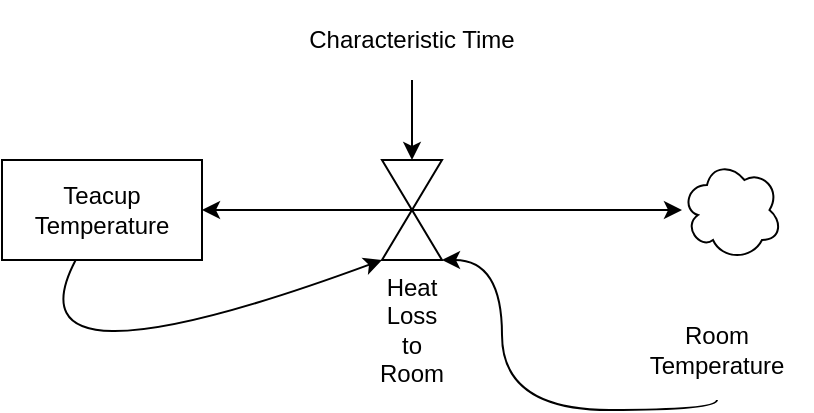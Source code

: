 <mxfile version="20.6.2" type="device"><diagram id="nHi-_M6qC4rsmJ_72PdH" name="Page-1"><mxGraphModel dx="744" dy="680" grid="1" gridSize="10" guides="1" tooltips="1" connect="1" arrows="1" fold="1" page="1" pageScale="1" pageWidth="850" pageHeight="1100" math="0" shadow="0"><root><mxCell id="0"/><mxCell id="1" parent="0"/><UserObject label="%Name%" placeholders="1" Name="Teacup Temperature" Doc="The temperature of the teacup" Units="C" _initial="0" _equation="-  Heat Loss to Room " _pysd_type="IntegStructure" id="4TX2-69w3CT22Hbb08V7-1"><mxCell style="rounded=0;whiteSpace=wrap;html=1;" parent="1" vertex="1"><mxGeometry x="110" y="300" width="100" height="50" as="geometry"/></mxCell></UserObject><mxCell id="4TX2-69w3CT22Hbb08V7-4" style="edgeStyle=orthogonalEdgeStyle;rounded=0;orthogonalLoop=1;jettySize=auto;html=1;exitX=0.5;exitY=0.5;exitDx=0;exitDy=0;exitPerimeter=0;" parent="1" source="4TX2-69w3CT22Hbb08V7-2" target="4TX2-69w3CT22Hbb08V7-1" edge="1"><mxGeometry relative="1" as="geometry"/></mxCell><UserObject label="%Name%" placeholders="1" Name="Heat Loss to Room" Doc="The loss of heat to room" Units="J/s" _equation=" Characteristic Time  *   ( Teacup Temperature -  Room Temperature )" _pysd_type="AbstractElement" id="4TX2-69w3CT22Hbb08V7-2"><mxCell style="shape=collate;whiteSpace=wrap;html=1;points=[[0,0,0,0,0],[0,0.5,0,0,0],[0,1,0,0,0],[0.5,0,0,0,0],[0.5,0.5,0,0,0],[0.5,1,0,0,0],[1,0,0,0,0],[1,0.5,0,0,0],[1,1,0,0,0]];labelPosition=center;verticalLabelPosition=bottom;align=center;verticalAlign=top;" parent="1" vertex="1"><mxGeometry x="300" y="300" width="30" height="50" as="geometry"/></mxCell></UserObject><mxCell id="4TX2-69w3CT22Hbb08V7-5" value="" style="ellipse;shape=cloud;whiteSpace=wrap;html=1;" parent="1" vertex="1"><mxGeometry x="450" y="300" width="50" height="50" as="geometry"/></mxCell><mxCell id="4TX2-69w3CT22Hbb08V7-6" value="" style="endArrow=classic;html=1;rounded=0;exitX=0.5;exitY=0.5;exitDx=0;exitDy=0;exitPerimeter=0;" parent="1" source="4TX2-69w3CT22Hbb08V7-2" target="4TX2-69w3CT22Hbb08V7-5" edge="1"><mxGeometry width="50" height="50" relative="1" as="geometry"><mxPoint x="350" y="440" as="sourcePoint"/><mxPoint x="400" y="390" as="targetPoint"/></mxGeometry></mxCell><mxCell id="4TX2-69w3CT22Hbb08V7-7" value="" style="curved=1;endArrow=classic;html=1;rounded=0;entryX=0;entryY=1;entryDx=0;entryDy=0;entryPerimeter=0;" parent="1" source="4TX2-69w3CT22Hbb08V7-1" target="4TX2-69w3CT22Hbb08V7-2" edge="1"><mxGeometry width="50" height="50" relative="1" as="geometry"><mxPoint x="230" y="490" as="sourcePoint"/><mxPoint x="280" y="440" as="targetPoint"/><Array as="points"><mxPoint x="110" y="420"/></Array></mxGeometry></mxCell><mxCell id="4TX2-69w3CT22Hbb08V7-9" style="edgeStyle=orthogonalEdgeStyle;rounded=0;orthogonalLoop=1;jettySize=auto;html=1;curved=1;" parent="1" source="4TX2-69w3CT22Hbb08V7-8" target="4TX2-69w3CT22Hbb08V7-2" edge="1"><mxGeometry relative="1" as="geometry"/></mxCell><UserObject label="%Name%" placeholders="1" Name="Characteristic Time" Doc="The time constant for the teacup" Units="-" _initial="0" _pysd_type="AbstractUnchangeableConstant" _equation="" id="4TX2-69w3CT22Hbb08V7-8"><mxCell style="text;html=1;strokeColor=none;fillColor=none;align=center;verticalAlign=middle;whiteSpace=wrap;overflow=hidden;" parent="1" vertex="1"><mxGeometry x="250" y="220" width="130" height="40" as="geometry"/></mxCell></UserObject><mxCell id="4TX2-69w3CT22Hbb08V7-11" style="edgeStyle=orthogonalEdgeStyle;rounded=0;orthogonalLoop=1;jettySize=auto;html=1;entryX=1;entryY=1;entryDx=0;entryDy=0;entryPerimeter=0;curved=1;" parent="1" source="4TX2-69w3CT22Hbb08V7-10" target="4TX2-69w3CT22Hbb08V7-2" edge="1"><mxGeometry relative="1" as="geometry"><Array as="points"><mxPoint x="360" y="425"/><mxPoint x="360" y="350"/></Array></mxGeometry></mxCell><UserObject label="%Name%" placeholders="1" Name="Room Temperature" Doc="" Units="C" _initial="0" _pysd_type="AbstractUnchangeableConstant" _equation="" id="4TX2-69w3CT22Hbb08V7-10"><mxCell style="text;html=1;strokeColor=none;fillColor=none;align=center;verticalAlign=middle;whiteSpace=wrap;overflow=hidden;" parent="1" vertex="1"><mxGeometry x="420" y="370" width="95" height="50" as="geometry"/></mxCell></UserObject></root></mxGraphModel></diagram></mxfile>
